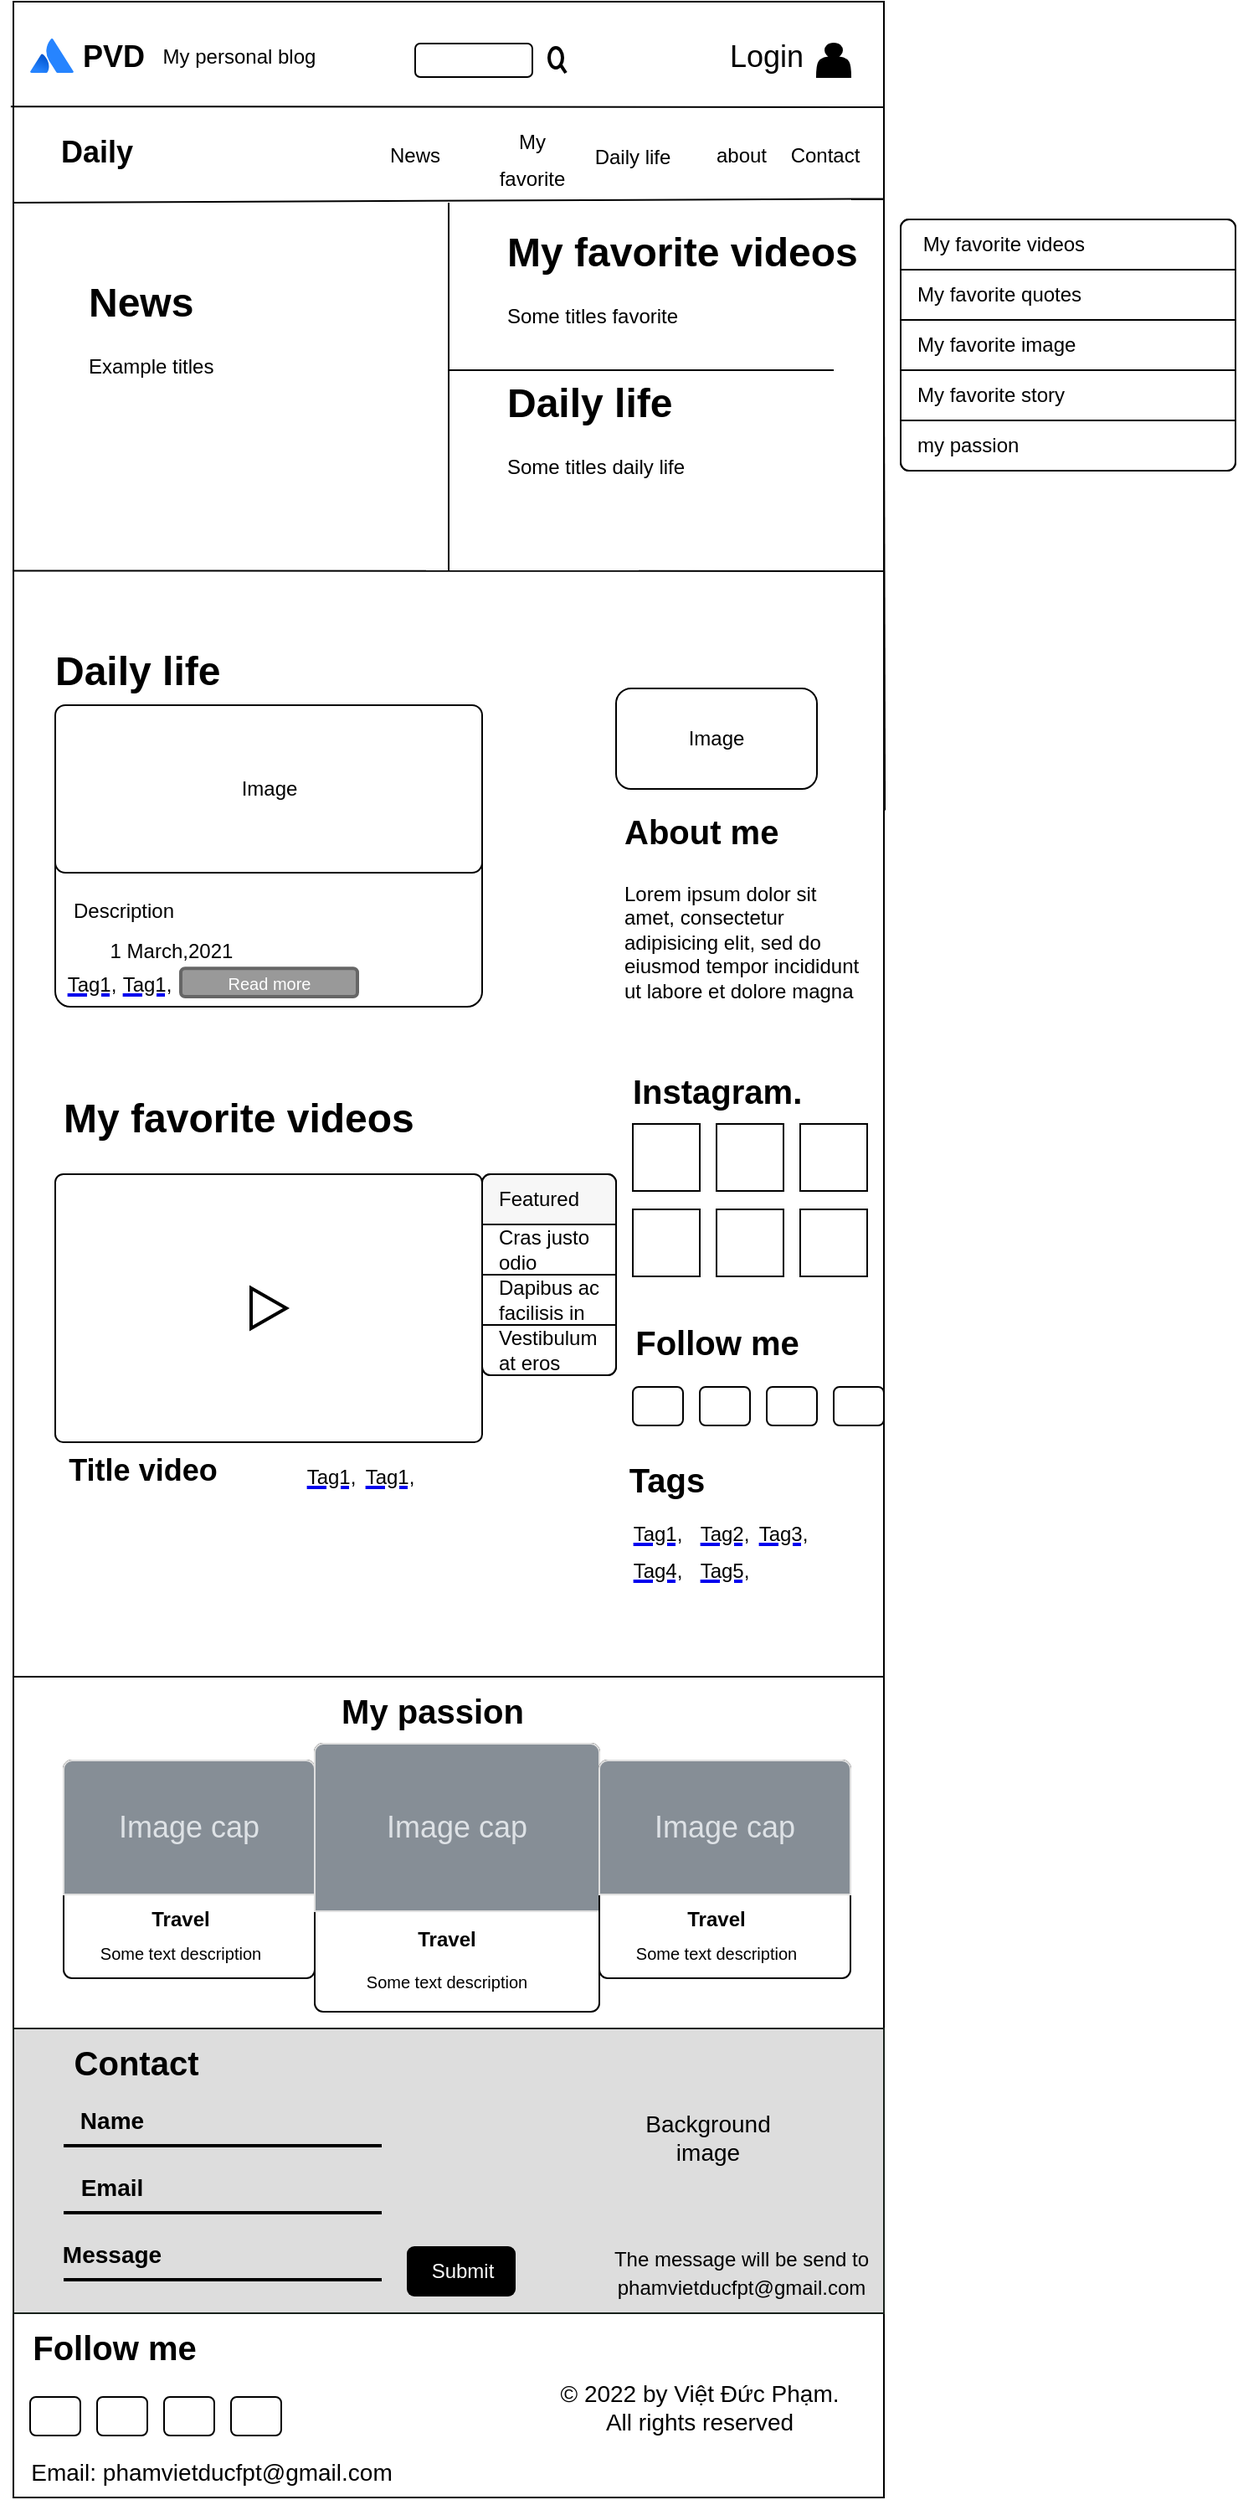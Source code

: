 <mxfile version="16.6.4" type="device"><diagram id="tmukFNTH2ZOsZ0gXVx4T" name="Page-1"><mxGraphModel dx="782" dy="475" grid="1" gridSize="10" guides="1" tooltips="1" connect="1" arrows="1" fold="1" page="1" pageScale="1" pageWidth="850" pageHeight="1100" math="0" shadow="0"><root><mxCell id="0"/><mxCell id="1" parent="0"/><mxCell id="vJmND9U7ZtKJGyPcU_Dl-1" value="" style="rounded=0;whiteSpace=wrap;html=1;" parent="1" vertex="1"><mxGeometry x="160" y="40" width="520" height="1490" as="geometry"/></mxCell><mxCell id="vJmND9U7ZtKJGyPcU_Dl-2" value="" style="endArrow=none;html=1;rounded=0;exitX=-0.003;exitY=0.042;exitDx=0;exitDy=0;exitPerimeter=0;" parent="1" source="vJmND9U7ZtKJGyPcU_Dl-1" edge="1"><mxGeometry width="50" height="50" relative="1" as="geometry"><mxPoint x="160" y="106" as="sourcePoint"/><mxPoint x="680" y="103" as="targetPoint"/></mxGeometry></mxCell><mxCell id="vJmND9U7ZtKJGyPcU_Dl-3" value="&lt;span style=&quot;font-size: 18px&quot;&gt;&lt;b&gt;PVD&lt;/b&gt;&lt;/span&gt;" style="text;html=1;strokeColor=none;fillColor=none;align=center;verticalAlign=middle;whiteSpace=wrap;rounded=0;" parent="1" vertex="1"><mxGeometry x="190" y="57.5" width="60" height="30" as="geometry"/></mxCell><mxCell id="vJmND9U7ZtKJGyPcU_Dl-4" value="My personal blog" style="text;html=1;strokeColor=none;fillColor=none;align=center;verticalAlign=middle;whiteSpace=wrap;rounded=0;" parent="1" vertex="1"><mxGeometry x="240" y="57.5" width="110" height="30" as="geometry"/></mxCell><mxCell id="vJmND9U7ZtKJGyPcU_Dl-5" value="" style="rounded=1;whiteSpace=wrap;html=1;fontSize=18;" parent="1" vertex="1"><mxGeometry x="400" y="65" width="70" height="20" as="geometry"/></mxCell><mxCell id="vJmND9U7ZtKJGyPcU_Dl-6" value="" style="html=1;verticalLabelPosition=bottom;align=center;labelBackgroundColor=#ffffff;verticalAlign=top;strokeWidth=2;strokeColor=#000000;shadow=0;dashed=0;shape=mxgraph.ios7.icons.looking_glass;fontSize=18;" parent="1" vertex="1"><mxGeometry x="480" y="67.5" width="10" height="15" as="geometry"/></mxCell><mxCell id="vJmND9U7ZtKJGyPcU_Dl-7" value="Login" style="text;html=1;strokeColor=none;fillColor=none;align=center;verticalAlign=middle;whiteSpace=wrap;rounded=0;fontSize=18;" parent="1" vertex="1"><mxGeometry x="590" y="62.5" width="40" height="20" as="geometry"/></mxCell><mxCell id="vJmND9U7ZtKJGyPcU_Dl-8" value="" style="shape=actor;whiteSpace=wrap;html=1;fontSize=18;strokeColor=#000000;fillColor=#000000;" parent="1" vertex="1"><mxGeometry x="640" y="65" width="20" height="20" as="geometry"/></mxCell><mxCell id="vJmND9U7ZtKJGyPcU_Dl-11" value="" style="image;image=img/lib/atlassian/Atlassian_Logo.svg;fontSize=18;strokeColor=#000000;fillColor=#FFFFFF;" parent="1" vertex="1"><mxGeometry x="170" y="62" width="26" height="20.5" as="geometry"/></mxCell><mxCell id="vJmND9U7ZtKJGyPcU_Dl-12" value="&lt;b&gt;Daily&lt;/b&gt;" style="text;html=1;strokeColor=none;fillColor=none;align=center;verticalAlign=middle;whiteSpace=wrap;rounded=0;fontSize=18;" parent="1" vertex="1"><mxGeometry x="170" y="115" width="80" height="30" as="geometry"/></mxCell><mxCell id="vJmND9U7ZtKJGyPcU_Dl-13" value="&lt;font style=&quot;font-size: 12px&quot;&gt;News&lt;/font&gt;" style="text;html=1;strokeColor=none;fillColor=none;align=center;verticalAlign=middle;whiteSpace=wrap;rounded=0;fontSize=18;" parent="1" vertex="1"><mxGeometry x="375" y="120" width="50" height="20" as="geometry"/></mxCell><mxCell id="vJmND9U7ZtKJGyPcU_Dl-14" value="&lt;font style=&quot;font-size: 12px&quot;&gt;My favorite&lt;/font&gt;" style="text;html=1;strokeColor=none;fillColor=none;align=center;verticalAlign=middle;whiteSpace=wrap;rounded=0;fontSize=18;" parent="1" vertex="1"><mxGeometry x="440" y="125" width="60" height="15" as="geometry"/></mxCell><mxCell id="vJmND9U7ZtKJGyPcU_Dl-15" value="&lt;font style=&quot;font-size: 12px&quot;&gt;Contact&lt;/font&gt;" style="text;html=1;strokeColor=none;fillColor=none;align=center;verticalAlign=middle;whiteSpace=wrap;rounded=0;fontSize=18;" parent="1" vertex="1"><mxGeometry x="620" y="120" width="50" height="20" as="geometry"/></mxCell><mxCell id="vJmND9U7ZtKJGyPcU_Dl-16" value="&lt;font style=&quot;font-size: 12px&quot;&gt;about&lt;/font&gt;" style="text;html=1;strokeColor=none;fillColor=none;align=center;verticalAlign=middle;whiteSpace=wrap;rounded=0;fontSize=18;" parent="1" vertex="1"><mxGeometry x="570" y="120" width="50" height="20" as="geometry"/></mxCell><mxCell id="vJmND9U7ZtKJGyPcU_Dl-24" value="" style="html=1;shadow=0;dashed=0;shape=mxgraph.bootstrap.rrect;rSize=5;strokeColor=#000000;html=1;whiteSpace=wrap;fillColor=#FFFFFF;fontColor=#000000;fontSize=12;" parent="1" vertex="1"><mxGeometry x="690" y="170" width="200" height="150" as="geometry"/></mxCell><mxCell id="vJmND9U7ZtKJGyPcU_Dl-25" value="&amp;nbsp;My favorite videos" style="strokeColor=inherit;fillColor=inherit;gradientColor=inherit;fontColor=inherit;html=1;shadow=0;dashed=0;shape=mxgraph.bootstrap.topButton;rSize=5;perimeter=none;whiteSpace=wrap;resizeWidth=1;align=left;spacing=10;fontSize=12;" parent="vJmND9U7ZtKJGyPcU_Dl-24" vertex="1"><mxGeometry width="200" height="30" relative="1" as="geometry"/></mxCell><mxCell id="vJmND9U7ZtKJGyPcU_Dl-26" value="&lt;span&gt;My favorite quotes&lt;/span&gt;" style="strokeColor=inherit;fillColor=inherit;gradientColor=inherit;fontColor=inherit;html=1;shadow=0;dashed=0;perimeter=none;whiteSpace=wrap;resizeWidth=1;align=left;spacing=10;fontSize=12;" parent="vJmND9U7ZtKJGyPcU_Dl-24" vertex="1"><mxGeometry width="200" height="30" relative="1" as="geometry"><mxPoint y="30" as="offset"/></mxGeometry></mxCell><mxCell id="vJmND9U7ZtKJGyPcU_Dl-27" value="&lt;span&gt;My favorite image&lt;/span&gt;" style="strokeColor=inherit;fillColor=inherit;gradientColor=inherit;fontColor=inherit;html=1;shadow=0;dashed=0;perimeter=none;whiteSpace=wrap;resizeWidth=1;align=left;spacing=10;fontSize=12;" parent="vJmND9U7ZtKJGyPcU_Dl-24" vertex="1"><mxGeometry width="200" height="30" relative="1" as="geometry"><mxPoint y="60" as="offset"/></mxGeometry></mxCell><mxCell id="vJmND9U7ZtKJGyPcU_Dl-28" value="My favorite story" style="strokeColor=inherit;fillColor=inherit;gradientColor=inherit;fontColor=inherit;html=1;shadow=0;dashed=0;perimeter=none;whiteSpace=wrap;resizeWidth=1;align=left;spacing=10;fontSize=12;" parent="vJmND9U7ZtKJGyPcU_Dl-24" vertex="1"><mxGeometry width="200" height="30" relative="1" as="geometry"><mxPoint y="90" as="offset"/></mxGeometry></mxCell><mxCell id="vJmND9U7ZtKJGyPcU_Dl-29" value="my passion" style="strokeColor=inherit;fillColor=inherit;gradientColor=inherit;fontColor=inherit;html=1;shadow=0;dashed=0;shape=mxgraph.bootstrap.bottomButton;rSize=5;perimeter=none;whiteSpace=wrap;resizeWidth=1;resizeHeight=0;align=left;spacing=10;fontSize=12;" parent="vJmND9U7ZtKJGyPcU_Dl-24" vertex="1"><mxGeometry y="1" width="200" height="30" relative="1" as="geometry"><mxPoint y="-30" as="offset"/></mxGeometry></mxCell><mxCell id="vJmND9U7ZtKJGyPcU_Dl-31" value="" style="endArrow=none;html=1;rounded=0;fontSize=12;" parent="1" edge="1"><mxGeometry width="50" height="50" relative="1" as="geometry"><mxPoint x="420" y="380" as="sourcePoint"/><mxPoint x="420" y="160" as="targetPoint"/></mxGeometry></mxCell><mxCell id="vJmND9U7ZtKJGyPcU_Dl-34" value="&lt;h1&gt;News&lt;/h1&gt;&lt;p&gt;Example titles&lt;/p&gt;" style="text;html=1;strokeColor=none;fillColor=none;spacing=5;spacingTop=-20;whiteSpace=wrap;overflow=hidden;rounded=0;fontSize=12;" parent="1" vertex="1"><mxGeometry x="200" y="200" width="190" height="120" as="geometry"/></mxCell><mxCell id="vJmND9U7ZtKJGyPcU_Dl-35" value="" style="endArrow=none;html=1;rounded=0;fontSize=12;startArrow=none;" parent="1" edge="1"><mxGeometry width="50" height="50" relative="1" as="geometry"><mxPoint x="680" y="260" as="sourcePoint"/><mxPoint x="680" y="260" as="targetPoint"/></mxGeometry></mxCell><mxCell id="vJmND9U7ZtKJGyPcU_Dl-36" value="&lt;h1&gt;My favorite videos&lt;/h1&gt;&lt;p&gt;Some titles favorite&lt;/p&gt;" style="text;html=1;strokeColor=none;fillColor=none;spacing=5;spacingTop=-20;whiteSpace=wrap;overflow=hidden;rounded=0;fontSize=12;" parent="1" vertex="1"><mxGeometry x="450" y="170" width="220" height="80" as="geometry"/></mxCell><mxCell id="vJmND9U7ZtKJGyPcU_Dl-37" value="&lt;h1&gt;Daily life&lt;/h1&gt;&lt;p&gt;Some titles daily life&lt;/p&gt;" style="text;html=1;strokeColor=none;fillColor=none;spacing=5;spacingTop=-20;whiteSpace=wrap;overflow=hidden;rounded=0;fontSize=12;" parent="1" vertex="1"><mxGeometry x="450" y="260" width="190" height="120" as="geometry"/></mxCell><mxCell id="vJmND9U7ZtKJGyPcU_Dl-40" value="Daily life" style="text;html=1;strokeColor=none;fillColor=none;align=center;verticalAlign=middle;whiteSpace=wrap;rounded=0;fontSize=12;" parent="1" vertex="1"><mxGeometry x="500" y="117.5" width="60" height="30" as="geometry"/></mxCell><mxCell id="vJmND9U7ZtKJGyPcU_Dl-42" value="" style="endArrow=none;html=1;rounded=0;fontSize=12;entryX=1.001;entryY=0.324;entryDx=0;entryDy=0;entryPerimeter=0;startArrow=none;" parent="1" target="vJmND9U7ZtKJGyPcU_Dl-1" edge="1"><mxGeometry width="50" height="50" relative="1" as="geometry"><mxPoint x="680" y="260.309" as="sourcePoint"/><mxPoint x="650" y="260" as="targetPoint"/></mxGeometry></mxCell><mxCell id="vJmND9U7ZtKJGyPcU_Dl-45" value="" style="endArrow=none;html=1;rounded=0;fontSize=12;" parent="1" edge="1"><mxGeometry width="50" height="50" relative="1" as="geometry"><mxPoint x="420" y="260" as="sourcePoint"/><mxPoint x="650" y="260" as="targetPoint"/></mxGeometry></mxCell><mxCell id="vJmND9U7ZtKJGyPcU_Dl-46" value="" style="shape=image;html=1;verticalAlign=top;verticalLabelPosition=bottom;labelBackgroundColor=#ffffff;imageAspect=0;aspect=fixed;image=https://cdn3.iconfinder.com/data/icons/arrow-outline-8/32/right-128.png;fontSize=12;strokeColor=#000000;fillColor=#FFFFFF;" parent="1" vertex="1"><mxGeometry x="652" y="246" width="28" height="28" as="geometry"/></mxCell><mxCell id="vJmND9U7ZtKJGyPcU_Dl-47" value="" style="shape=image;html=1;verticalAlign=top;verticalLabelPosition=bottom;labelBackgroundColor=#ffffff;imageAspect=0;aspect=fixed;image=https://cdn3.iconfinder.com/data/icons/arrow-outline-8/32/right-128.png;fontSize=12;strokeColor=#000000;fillColor=#FFFFFF;rotation=-179;" parent="1" vertex="1"><mxGeometry x="166" y="244" width="30" height="30" as="geometry"/></mxCell><mxCell id="vJmND9U7ZtKJGyPcU_Dl-48" value="&lt;h1&gt;Daily life&lt;/h1&gt;&lt;p&gt;&lt;br&gt;&lt;/p&gt;" style="text;html=1;strokeColor=none;fillColor=none;spacing=5;spacingTop=-20;whiteSpace=wrap;overflow=hidden;rounded=0;fontSize=12;" parent="1" vertex="1"><mxGeometry x="180" y="420" width="130" height="50" as="geometry"/></mxCell><mxCell id="vJmND9U7ZtKJGyPcU_Dl-49" value="" style="rounded=1;whiteSpace=wrap;html=1;fontSize=12;strokeColor=#000000;fillColor=#FFFFFF;arcSize=5;" parent="1" vertex="1"><mxGeometry x="185" y="460" width="255" height="180" as="geometry"/></mxCell><mxCell id="vJmND9U7ZtKJGyPcU_Dl-51" value="" style="rounded=1;whiteSpace=wrap;html=1;fontSize=12;strokeColor=#000000;fillColor=#FFFFFF;arcSize=6;" parent="1" vertex="1"><mxGeometry x="185" y="460" width="255" height="100" as="geometry"/></mxCell><mxCell id="vJmND9U7ZtKJGyPcU_Dl-52" value="Image" style="text;html=1;strokeColor=none;fillColor=none;align=center;verticalAlign=middle;whiteSpace=wrap;rounded=0;fontSize=12;" parent="1" vertex="1"><mxGeometry x="282.5" y="495" width="60" height="30" as="geometry"/></mxCell><mxCell id="vJmND9U7ZtKJGyPcU_Dl-53" value="Description" style="text;html=1;strokeColor=none;fillColor=none;align=center;verticalAlign=middle;whiteSpace=wrap;rounded=0;fontSize=12;" parent="1" vertex="1"><mxGeometry x="196" y="568" width="60" height="30" as="geometry"/></mxCell><mxCell id="vJmND9U7ZtKJGyPcU_Dl-54" value="1 March,2021" style="text;html=1;strokeColor=none;fillColor=none;align=center;verticalAlign=middle;whiteSpace=wrap;rounded=0;fontSize=12;" parent="1" vertex="1"><mxGeometry x="212" y="602" width="85" height="10" as="geometry"/></mxCell><mxCell id="vJmND9U7ZtKJGyPcU_Dl-58" value="" style="shape=image;html=1;verticalAlign=top;verticalLabelPosition=bottom;labelBackgroundColor=#ffffff;imageAspect=0;aspect=fixed;image=https://cdn1.iconfinder.com/data/icons/material-core/20/today-128.png;fontSize=12;strokeColor=#000000;fillColor=#000000;" parent="1" vertex="1"><mxGeometry x="192" y="598" width="18" height="18" as="geometry"/></mxCell><mxCell id="vJmND9U7ZtKJGyPcU_Dl-59" value="Image" style="rounded=1;whiteSpace=wrap;html=1;fontSize=12;strokeColor=#000000;fillColor=#FFFFFF;" parent="1" vertex="1"><mxGeometry x="520" y="450" width="120" height="60" as="geometry"/></mxCell><mxCell id="vJmND9U7ZtKJGyPcU_Dl-60" value="&lt;h1&gt;&lt;font style=&quot;font-size: 20px&quot;&gt;About me&lt;/font&gt;&lt;/h1&gt;&lt;p&gt;Lorem ipsum dolor sit amet, consectetur adipisicing elit, sed do eiusmod tempor incididunt ut labore et dolore magna aliqua.&lt;/p&gt;" style="text;html=1;strokeColor=none;fillColor=none;spacing=5;spacingTop=-20;whiteSpace=wrap;overflow=hidden;rounded=0;fontSize=12;" parent="1" vertex="1"><mxGeometry x="520" y="515" width="150" height="125" as="geometry"/></mxCell><mxCell id="vJmND9U7ZtKJGyPcU_Dl-62" value="" style="shape=image;html=1;verticalAlign=top;verticalLabelPosition=bottom;labelBackgroundColor=#ffffff;imageAspect=0;aspect=fixed;image=https://cdn3.iconfinder.com/data/icons/arrows-set-12/512/sendarrow-128.png;fontSize=14;strokeColor=#000000;fillColor=#FFFFFF;" parent="1" vertex="1"><mxGeometry x="460" y="550" width="28" height="28" as="geometry"/></mxCell><mxCell id="vJmND9U7ZtKJGyPcU_Dl-63" value="&lt;h1&gt;&lt;font style=&quot;font-size: 24px&quot;&gt;My favorite videos&lt;/font&gt;&lt;/h1&gt;" style="text;html=1;strokeColor=none;fillColor=none;spacing=5;spacingTop=-20;whiteSpace=wrap;overflow=hidden;rounded=0;fontSize=14;" parent="1" vertex="1"><mxGeometry x="185" y="680" width="255" height="120" as="geometry"/></mxCell><mxCell id="vJmND9U7ZtKJGyPcU_Dl-68" value="" style="rounded=1;whiteSpace=wrap;html=1;fontSize=24;strokeColor=#000000;fillColor=#FFFFFF;arcSize=3;" parent="1" vertex="1"><mxGeometry x="185" y="740" width="255" height="160" as="geometry"/></mxCell><mxCell id="vJmND9U7ZtKJGyPcU_Dl-70" value="" style="html=1;verticalLabelPosition=bottom;align=center;labelBackgroundColor=#ffffff;verticalAlign=top;strokeWidth=2;strokeColor=#000000;shadow=0;dashed=0;shape=mxgraph.ios7.icons.play;fontSize=24;fillColor=#FFFFFF;" parent="1" vertex="1"><mxGeometry x="302" y="808" width="21" height="24" as="geometry"/></mxCell><mxCell id="vJmND9U7ZtKJGyPcU_Dl-75" value="&lt;h1&gt;&lt;font style=&quot;font-size: 20px&quot;&gt;Instagram.&lt;/font&gt;&lt;/h1&gt;&lt;p&gt;&lt;br&gt;&lt;/p&gt;" style="text;html=1;strokeColor=none;fillColor=none;spacing=5;spacingTop=-20;whiteSpace=wrap;overflow=hidden;rounded=0;fontSize=12;fontColor=#000000;" parent="1" vertex="1"><mxGeometry x="525" y="670" width="155" height="40" as="geometry"/></mxCell><mxCell id="vJmND9U7ZtKJGyPcU_Dl-77" value="" style="rounded=0;whiteSpace=wrap;html=1;fontSize=20;fontColor=#000000;strokeColor=#000000;fillColor=#FFFFFF;" parent="1" vertex="1"><mxGeometry x="530" y="710" width="40" height="40" as="geometry"/></mxCell><mxCell id="vJmND9U7ZtKJGyPcU_Dl-78" value="" style="rounded=0;whiteSpace=wrap;html=1;fontSize=20;fontColor=#000000;strokeColor=#000000;fillColor=#FFFFFF;" parent="1" vertex="1"><mxGeometry x="630" y="710" width="40" height="40" as="geometry"/></mxCell><mxCell id="vJmND9U7ZtKJGyPcU_Dl-79" value="" style="rounded=0;whiteSpace=wrap;html=1;fontSize=20;fontColor=#000000;strokeColor=#000000;fillColor=#FFFFFF;" parent="1" vertex="1"><mxGeometry x="580" y="710" width="40" height="40" as="geometry"/></mxCell><mxCell id="vJmND9U7ZtKJGyPcU_Dl-80" value="" style="rounded=0;whiteSpace=wrap;html=1;fontSize=20;fontColor=#000000;strokeColor=#000000;fillColor=#FFFFFF;" parent="1" vertex="1"><mxGeometry x="580" y="761" width="40" height="40" as="geometry"/></mxCell><mxCell id="vJmND9U7ZtKJGyPcU_Dl-81" value="" style="rounded=0;whiteSpace=wrap;html=1;fontSize=20;fontColor=#000000;strokeColor=#000000;fillColor=#FFFFFF;" parent="1" vertex="1"><mxGeometry x="530" y="761" width="40" height="40" as="geometry"/></mxCell><mxCell id="vJmND9U7ZtKJGyPcU_Dl-82" value="" style="rounded=0;whiteSpace=wrap;html=1;fontSize=20;fontColor=#000000;strokeColor=#000000;fillColor=#FFFFFF;" parent="1" vertex="1"><mxGeometry x="630" y="761" width="40" height="40" as="geometry"/></mxCell><mxCell id="vJmND9U7ZtKJGyPcU_Dl-83" value="&lt;font style=&quot;font-size: 20px&quot;&gt;Follow me&lt;/font&gt;" style="text;strokeColor=none;fillColor=none;html=1;fontSize=24;fontStyle=1;verticalAlign=middle;align=center;fontColor=#000000;" parent="1" vertex="1"><mxGeometry x="530" y="820" width="100" height="40" as="geometry"/></mxCell><mxCell id="vJmND9U7ZtKJGyPcU_Dl-84" value="" style="rounded=1;whiteSpace=wrap;html=1;fontSize=20;fontColor=#000000;strokeColor=#000000;fillColor=#FFFFFF;" parent="1" vertex="1"><mxGeometry x="530" y="867" width="30" height="23" as="geometry"/></mxCell><mxCell id="vJmND9U7ZtKJGyPcU_Dl-87" value="" style="rounded=1;whiteSpace=wrap;html=1;fontSize=20;fontColor=#000000;strokeColor=#000000;fillColor=#FFFFFF;" parent="1" vertex="1"><mxGeometry x="570" y="867" width="30" height="23" as="geometry"/></mxCell><mxCell id="vJmND9U7ZtKJGyPcU_Dl-88" value="" style="rounded=1;whiteSpace=wrap;html=1;fontSize=20;fontColor=#000000;strokeColor=#000000;fillColor=#FFFFFF;" parent="1" vertex="1"><mxGeometry x="610" y="867" width="30" height="23" as="geometry"/></mxCell><mxCell id="vJmND9U7ZtKJGyPcU_Dl-89" value="" style="rounded=1;whiteSpace=wrap;html=1;fontSize=20;fontColor=#000000;strokeColor=#000000;fillColor=#FFFFFF;" parent="1" vertex="1"><mxGeometry x="650" y="867" width="30" height="23" as="geometry"/></mxCell><mxCell id="vJmND9U7ZtKJGyPcU_Dl-90" value="" style="shape=image;html=1;verticalAlign=top;verticalLabelPosition=bottom;labelBackgroundColor=#ffffff;imageAspect=0;aspect=fixed;image=https://cdn3.iconfinder.com/data/icons/picons-social/57/06-facebook-128.png;fontSize=20;fontColor=#000000;strokeColor=#000000;fillColor=#FFFFFF;" parent="1" vertex="1"><mxGeometry x="536" y="869.5" width="18" height="18" as="geometry"/></mxCell><mxCell id="vJmND9U7ZtKJGyPcU_Dl-91" value="" style="shape=image;html=1;verticalAlign=top;verticalLabelPosition=bottom;labelBackgroundColor=#ffffff;imageAspect=0;aspect=fixed;image=https://cdn4.iconfinder.com/data/icons/picons-social/57/38-instagram-2-128.png;fontSize=20;fontColor=#000000;strokeColor=#000000;fillColor=#FFFFFF;" parent="1" vertex="1"><mxGeometry x="576" y="869.5" width="18" height="18" as="geometry"/></mxCell><mxCell id="vJmND9U7ZtKJGyPcU_Dl-92" value="" style="shape=image;html=1;verticalAlign=top;verticalLabelPosition=bottom;labelBackgroundColor=#ffffff;imageAspect=0;aspect=fixed;image=https://cdn1.iconfinder.com/data/icons/ionicons-fill-vol-2/512/logo-tiktok-128.png;fontSize=20;fontColor=#000000;strokeColor=#000000;fillColor=#FFFFFF;" parent="1" vertex="1"><mxGeometry x="616" y="869.5" width="18" height="18" as="geometry"/></mxCell><mxCell id="vJmND9U7ZtKJGyPcU_Dl-93" value="" style="shape=image;html=1;verticalAlign=top;verticalLabelPosition=bottom;labelBackgroundColor=#ffffff;imageAspect=0;aspect=fixed;image=https://cdn3.iconfinder.com/data/icons/social-media-black-white-2/512/BW_Youtube_glyph_svg-128.png;fontSize=20;fontColor=#000000;strokeColor=#000000;fillColor=#FFFFFF;" parent="1" vertex="1"><mxGeometry x="657" y="869.5" width="18" height="18" as="geometry"/></mxCell><mxCell id="vJmND9U7ZtKJGyPcU_Dl-94" value="&lt;span style=&quot;font-size: 20px&quot;&gt;Tags&lt;/span&gt;" style="text;strokeColor=none;fillColor=none;html=1;fontSize=24;fontStyle=1;verticalAlign=middle;align=center;fontColor=#000000;" parent="1" vertex="1"><mxGeometry x="500" y="902" width="100" height="40" as="geometry"/></mxCell><UserObject label="&lt;font color=&quot;#000000&quot; style=&quot;font-size: 12px&quot;&gt;Tag1,&lt;/font&gt;" link="https://www.draw.io" id="vJmND9U7ZtKJGyPcU_Dl-96"><mxCell style="text;html=1;strokeColor=none;fillColor=none;whiteSpace=wrap;align=center;verticalAlign=middle;fontColor=#0000EE;fontStyle=4;fontSize=20;" parent="1" vertex="1"><mxGeometry x="525" y="940" width="40" height="22" as="geometry"/></mxCell></UserObject><UserObject label="&lt;font color=&quot;#000000&quot; style=&quot;font-size: 12px&quot;&gt;Tag2,&lt;/font&gt;" link="https://www.draw.io" id="vJmND9U7ZtKJGyPcU_Dl-98"><mxCell style="text;html=1;strokeColor=none;fillColor=none;whiteSpace=wrap;align=center;verticalAlign=middle;fontColor=#0000EE;fontStyle=4;fontSize=20;" parent="1" vertex="1"><mxGeometry x="565" y="940" width="40" height="22" as="geometry"/></mxCell></UserObject><UserObject label="&lt;font color=&quot;#000000&quot; style=&quot;font-size: 12px&quot;&gt;Tag3,&lt;/font&gt;" link="https://www.draw.io" id="vJmND9U7ZtKJGyPcU_Dl-99"><mxCell style="text;html=1;strokeColor=none;fillColor=none;whiteSpace=wrap;align=center;verticalAlign=middle;fontColor=#0000EE;fontStyle=4;fontSize=20;" parent="1" vertex="1"><mxGeometry x="600" y="940" width="40" height="22" as="geometry"/></mxCell></UserObject><UserObject label="&lt;font color=&quot;#000000&quot; style=&quot;font-size: 12px&quot;&gt;Tag4,&lt;/font&gt;" link="https://www.draw.io" id="vJmND9U7ZtKJGyPcU_Dl-101"><mxCell style="text;html=1;strokeColor=none;fillColor=none;whiteSpace=wrap;align=center;verticalAlign=middle;fontColor=#0000EE;fontStyle=4;fontSize=20;" parent="1" vertex="1"><mxGeometry x="525" y="962" width="40" height="22" as="geometry"/></mxCell></UserObject><UserObject label="&lt;font color=&quot;#000000&quot; style=&quot;font-size: 12px&quot;&gt;Tag5,&lt;/font&gt;" link="https://www.draw.io" id="vJmND9U7ZtKJGyPcU_Dl-102"><mxCell style="text;html=1;strokeColor=none;fillColor=none;whiteSpace=wrap;align=center;verticalAlign=middle;fontColor=#0000EE;fontStyle=4;fontSize=20;" parent="1" vertex="1"><mxGeometry x="565" y="962" width="40" height="22" as="geometry"/></mxCell></UserObject><mxCell id="vJmND9U7ZtKJGyPcU_Dl-104" value="" style="rounded=0;whiteSpace=wrap;html=1;fontSize=12;fontColor=#000000;strokeColor=#000000;fillColor=#FFFFFF;" parent="1" vertex="1"><mxGeometry x="160" y="1040" width="520" height="210" as="geometry"/></mxCell><mxCell id="vJmND9U7ZtKJGyPcU_Dl-105" value="&lt;span style=&quot;font-size: 20px&quot;&gt;My passion&lt;/span&gt;" style="text;strokeColor=none;fillColor=none;html=1;fontSize=24;fontStyle=1;verticalAlign=middle;align=center;fontColor=#000000;" parent="1" vertex="1"><mxGeometry x="360" y="1040" width="100" height="40" as="geometry"/></mxCell><mxCell id="vJmND9U7ZtKJGyPcU_Dl-109" value="" style="html=1;shadow=0;dashed=0;shape=mxgraph.bootstrap.rrect;rSize=5;strokeColor=#000000;html=1;whiteSpace=wrap;fillColor=#ffffff;fontColor=#000000;verticalAlign=bottom;align=left;spacing=20;fontSize=14;" parent="1" vertex="1"><mxGeometry x="190" y="1090" width="150" height="130" as="geometry"/></mxCell><mxCell id="vJmND9U7ZtKJGyPcU_Dl-110" value="Image cap" style="html=1;shadow=0;dashed=0;shape=mxgraph.bootstrap.topButton;rSize=5;perimeter=none;whiteSpace=wrap;fillColor=#868E96;strokeColor=#DFDFDF;fontColor=#DEE2E6;resizeWidth=1;fontSize=18;" parent="vJmND9U7ZtKJGyPcU_Dl-109" vertex="1"><mxGeometry width="150" height="80" relative="1" as="geometry"/></mxCell><mxCell id="vJmND9U7ZtKJGyPcU_Dl-121" value="&lt;font style=&quot;font-size: 12px&quot;&gt;&lt;b&gt;Travel&lt;/b&gt;&lt;/font&gt;" style="text;html=1;strokeColor=none;fillColor=none;align=center;verticalAlign=middle;whiteSpace=wrap;rounded=0;fontSize=10;fontColor=#000000;" parent="vJmND9U7ZtKJGyPcU_Dl-109" vertex="1"><mxGeometry x="40" y="80" width="60" height="30" as="geometry"/></mxCell><mxCell id="vJmND9U7ZtKJGyPcU_Dl-122" value="Some text description" style="text;html=1;strokeColor=none;fillColor=none;align=center;verticalAlign=middle;whiteSpace=wrap;rounded=0;fontSize=10;fontColor=#000000;" parent="vJmND9U7ZtKJGyPcU_Dl-109" vertex="1"><mxGeometry x="10" y="100" width="120" height="30" as="geometry"/></mxCell><mxCell id="vJmND9U7ZtKJGyPcU_Dl-123" value="" style="html=1;shadow=0;dashed=0;shape=mxgraph.bootstrap.rrect;rSize=5;strokeColor=#000000;html=1;whiteSpace=wrap;fillColor=#ffffff;fontColor=#000000;verticalAlign=bottom;align=left;spacing=20;fontSize=14;" parent="1" vertex="1"><mxGeometry x="340" y="1080" width="170" height="160" as="geometry"/></mxCell><mxCell id="vJmND9U7ZtKJGyPcU_Dl-124" value="Image cap" style="html=1;shadow=0;dashed=0;shape=mxgraph.bootstrap.topButton;rSize=5;perimeter=none;whiteSpace=wrap;fillColor=#868E96;strokeColor=#DFDFDF;fontColor=#DEE2E6;resizeWidth=1;fontSize=18;" parent="vJmND9U7ZtKJGyPcU_Dl-123" vertex="1"><mxGeometry width="170" height="100" relative="1" as="geometry"/></mxCell><mxCell id="vJmND9U7ZtKJGyPcU_Dl-125" value="&lt;font style=&quot;font-size: 12px&quot;&gt;&lt;b&gt;Travel&lt;/b&gt;&lt;/font&gt;" style="text;html=1;strokeColor=none;fillColor=none;align=center;verticalAlign=middle;whiteSpace=wrap;rounded=0;fontSize=10;fontColor=#000000;" parent="vJmND9U7ZtKJGyPcU_Dl-123" vertex="1"><mxGeometry x="45.333" y="98.462" width="68" height="36.923" as="geometry"/></mxCell><mxCell id="vJmND9U7ZtKJGyPcU_Dl-126" value="Some text description" style="text;html=1;strokeColor=none;fillColor=none;align=center;verticalAlign=middle;whiteSpace=wrap;rounded=0;fontSize=10;fontColor=#000000;" parent="vJmND9U7ZtKJGyPcU_Dl-123" vertex="1"><mxGeometry x="11.333" y="123.077" width="136" height="36.923" as="geometry"/></mxCell><mxCell id="vJmND9U7ZtKJGyPcU_Dl-127" value="" style="html=1;shadow=0;dashed=0;shape=mxgraph.bootstrap.rrect;rSize=5;strokeColor=#000000;html=1;whiteSpace=wrap;fillColor=#ffffff;fontColor=#000000;verticalAlign=bottom;align=left;spacing=20;fontSize=14;" parent="1" vertex="1"><mxGeometry x="510" y="1090" width="150" height="130" as="geometry"/></mxCell><mxCell id="vJmND9U7ZtKJGyPcU_Dl-128" value="Image cap" style="html=1;shadow=0;dashed=0;shape=mxgraph.bootstrap.topButton;rSize=5;perimeter=none;whiteSpace=wrap;fillColor=#868E96;strokeColor=#DFDFDF;fontColor=#DEE2E6;resizeWidth=1;fontSize=18;" parent="vJmND9U7ZtKJGyPcU_Dl-127" vertex="1"><mxGeometry width="150" height="80" relative="1" as="geometry"/></mxCell><mxCell id="vJmND9U7ZtKJGyPcU_Dl-129" value="&lt;font style=&quot;font-size: 12px&quot;&gt;&lt;b&gt;Travel&lt;/b&gt;&lt;/font&gt;" style="text;html=1;strokeColor=none;fillColor=none;align=center;verticalAlign=middle;whiteSpace=wrap;rounded=0;fontSize=10;fontColor=#000000;" parent="vJmND9U7ZtKJGyPcU_Dl-127" vertex="1"><mxGeometry x="40" y="80" width="60" height="30" as="geometry"/></mxCell><mxCell id="vJmND9U7ZtKJGyPcU_Dl-130" value="Some text description" style="text;html=1;strokeColor=none;fillColor=none;align=center;verticalAlign=middle;whiteSpace=wrap;rounded=0;fontSize=10;fontColor=#000000;" parent="vJmND9U7ZtKJGyPcU_Dl-127" vertex="1"><mxGeometry x="10" y="100" width="120" height="30" as="geometry"/></mxCell><mxCell id="vJmND9U7ZtKJGyPcU_Dl-133" value="" style="verticalLabelPosition=bottom;verticalAlign=top;html=1;shadow=0;dashed=0;strokeWidth=1;shape=mxgraph.ios.iBgFlat;strokeColor=#18211b;fillColor=#dddddd;fontSize=12;fontColor=#000000;" parent="1" vertex="1"><mxGeometry x="160" y="1250" width="520" height="170" as="geometry"/></mxCell><mxCell id="vJmND9U7ZtKJGyPcU_Dl-134" value="&lt;span style=&quot;font-size: 20px&quot;&gt;Contact&lt;/span&gt;" style="text;strokeColor=none;fillColor=none;html=1;fontSize=24;fontStyle=1;verticalAlign=middle;align=center;fontColor=#000000;" parent="1" vertex="1"><mxGeometry x="182.5" y="1250" width="100" height="40" as="geometry"/></mxCell><mxCell id="vJmND9U7ZtKJGyPcU_Dl-135" value="&lt;h1&gt;&lt;br&gt;&lt;/h1&gt;" style="text;html=1;strokeColor=none;fillColor=none;spacing=5;spacingTop=-20;whiteSpace=wrap;overflow=hidden;rounded=0;fontSize=12;fontColor=#000000;" parent="1" vertex="1"><mxGeometry x="190" y="1290" width="190" height="120" as="geometry"/></mxCell><mxCell id="vJmND9U7ZtKJGyPcU_Dl-136" value="&lt;font style=&quot;font-size: 14px&quot;&gt;&lt;b&gt;Name&lt;/b&gt;&lt;/font&gt;" style="text;html=1;strokeColor=none;fillColor=none;align=center;verticalAlign=middle;whiteSpace=wrap;rounded=0;fontSize=12;fontColor=#000000;" parent="1" vertex="1"><mxGeometry x="190" y="1290" width="57.5" height="30" as="geometry"/></mxCell><mxCell id="vJmND9U7ZtKJGyPcU_Dl-142" value="" style="endArrow=none;html=1;rounded=0;fontSize=14;fontColor=#000000;strokeWidth=2;entryX=0;entryY=0.25;entryDx=0;entryDy=0;exitX=1;exitY=0.25;exitDx=0;exitDy=0;" parent="1" source="vJmND9U7ZtKJGyPcU_Dl-135" target="vJmND9U7ZtKJGyPcU_Dl-135" edge="1"><mxGeometry width="50" height="50" relative="1" as="geometry"><mxPoint x="510" y="1350" as="sourcePoint"/><mxPoint x="560" y="1300" as="targetPoint"/></mxGeometry></mxCell><mxCell id="vJmND9U7ZtKJGyPcU_Dl-147" value="&lt;span style=&quot;font-size: 14px&quot;&gt;&lt;b&gt;Email&lt;/b&gt;&lt;/span&gt;" style="text;html=1;strokeColor=none;fillColor=none;align=center;verticalAlign=middle;whiteSpace=wrap;rounded=0;fontSize=12;fontColor=#000000;" parent="1" vertex="1"><mxGeometry x="190" y="1330" width="57.5" height="30" as="geometry"/></mxCell><mxCell id="vJmND9U7ZtKJGyPcU_Dl-148" value="" style="endArrow=none;html=1;rounded=0;fontSize=14;fontColor=#000000;strokeWidth=2;entryX=0;entryY=0.25;entryDx=0;entryDy=0;exitX=1;exitY=0.25;exitDx=0;exitDy=0;" parent="1" edge="1"><mxGeometry width="50" height="50" relative="1" as="geometry"><mxPoint x="380" y="1360" as="sourcePoint"/><mxPoint x="190" y="1360" as="targetPoint"/></mxGeometry></mxCell><mxCell id="vJmND9U7ZtKJGyPcU_Dl-149" value="&lt;span style=&quot;font-size: 14px&quot;&gt;&lt;b&gt;Message&lt;/b&gt;&lt;/span&gt;" style="text;html=1;strokeColor=none;fillColor=none;align=center;verticalAlign=middle;whiteSpace=wrap;rounded=0;fontSize=12;fontColor=#000000;" parent="1" vertex="1"><mxGeometry x="190" y="1370" width="57.5" height="30" as="geometry"/></mxCell><mxCell id="vJmND9U7ZtKJGyPcU_Dl-150" value="" style="endArrow=none;html=1;rounded=0;fontSize=14;fontColor=#000000;strokeWidth=2;entryX=0;entryY=0.25;entryDx=0;entryDy=0;exitX=1;exitY=0.25;exitDx=0;exitDy=0;" parent="1" edge="1"><mxGeometry width="50" height="50" relative="1" as="geometry"><mxPoint x="380" y="1400" as="sourcePoint"/><mxPoint x="190" y="1400" as="targetPoint"/></mxGeometry></mxCell><mxCell id="vJmND9U7ZtKJGyPcU_Dl-151" value="Background image" style="text;html=1;strokeColor=none;fillColor=none;align=center;verticalAlign=middle;whiteSpace=wrap;rounded=0;fontSize=14;fontColor=#000000;" parent="1" vertex="1"><mxGeometry x="545" y="1300" width="60" height="30" as="geometry"/></mxCell><mxCell id="vJmND9U7ZtKJGyPcU_Dl-152" value="Submit" style="rounded=1;fillColor=#000000;align=center;strokeColor=none;html=1;fontColor=#ffffff;fontSize=12;sketch=0;" parent="1" vertex="1"><mxGeometry x="395" y="1380" width="65" height="30" as="geometry"/></mxCell><mxCell id="vJmND9U7ZtKJGyPcU_Dl-154" value="&lt;font style=&quot;font-size: 20px&quot;&gt;Follow me&lt;/font&gt;" style="text;strokeColor=none;fillColor=none;html=1;fontSize=24;fontStyle=1;verticalAlign=middle;align=center;fontColor=#000000;" parent="1" vertex="1"><mxGeometry x="170" y="1420" width="100" height="40" as="geometry"/></mxCell><mxCell id="vJmND9U7ZtKJGyPcU_Dl-155" value="" style="rounded=1;whiteSpace=wrap;html=1;fontSize=20;fontColor=#000000;strokeColor=#000000;fillColor=#FFFFFF;" parent="1" vertex="1"><mxGeometry x="170" y="1470" width="30" height="23" as="geometry"/></mxCell><mxCell id="vJmND9U7ZtKJGyPcU_Dl-156" value="" style="rounded=1;whiteSpace=wrap;html=1;fontSize=20;fontColor=#000000;strokeColor=#000000;fillColor=#FFFFFF;" parent="1" vertex="1"><mxGeometry x="210" y="1470" width="30" height="23" as="geometry"/></mxCell><mxCell id="vJmND9U7ZtKJGyPcU_Dl-157" value="" style="rounded=1;whiteSpace=wrap;html=1;fontSize=20;fontColor=#000000;strokeColor=#000000;fillColor=#FFFFFF;" parent="1" vertex="1"><mxGeometry x="250" y="1470" width="30" height="23" as="geometry"/></mxCell><mxCell id="vJmND9U7ZtKJGyPcU_Dl-158" value="" style="rounded=1;whiteSpace=wrap;html=1;fontSize=20;fontColor=#000000;strokeColor=#000000;fillColor=#FFFFFF;" parent="1" vertex="1"><mxGeometry x="290" y="1470" width="30" height="23" as="geometry"/></mxCell><mxCell id="vJmND9U7ZtKJGyPcU_Dl-159" value="" style="shape=image;html=1;verticalAlign=top;verticalLabelPosition=bottom;labelBackgroundColor=#ffffff;imageAspect=0;aspect=fixed;image=https://cdn3.iconfinder.com/data/icons/picons-social/57/06-facebook-128.png;fontSize=20;fontColor=#000000;strokeColor=#000000;fillColor=#FFFFFF;" parent="1" vertex="1"><mxGeometry x="176" y="1472.5" width="18" height="18" as="geometry"/></mxCell><mxCell id="vJmND9U7ZtKJGyPcU_Dl-160" value="" style="shape=image;html=1;verticalAlign=top;verticalLabelPosition=bottom;labelBackgroundColor=#ffffff;imageAspect=0;aspect=fixed;image=https://cdn4.iconfinder.com/data/icons/picons-social/57/38-instagram-2-128.png;fontSize=20;fontColor=#000000;strokeColor=#000000;fillColor=#FFFFFF;" parent="1" vertex="1"><mxGeometry x="216" y="1472.5" width="18" height="18" as="geometry"/></mxCell><mxCell id="vJmND9U7ZtKJGyPcU_Dl-161" value="" style="shape=image;html=1;verticalAlign=top;verticalLabelPosition=bottom;labelBackgroundColor=#ffffff;imageAspect=0;aspect=fixed;image=https://cdn1.iconfinder.com/data/icons/ionicons-fill-vol-2/512/logo-tiktok-128.png;fontSize=20;fontColor=#000000;strokeColor=#000000;fillColor=#FFFFFF;" parent="1" vertex="1"><mxGeometry x="256" y="1472.5" width="18" height="18" as="geometry"/></mxCell><mxCell id="vJmND9U7ZtKJGyPcU_Dl-162" value="" style="shape=image;html=1;verticalAlign=top;verticalLabelPosition=bottom;labelBackgroundColor=#ffffff;imageAspect=0;aspect=fixed;image=https://cdn3.iconfinder.com/data/icons/social-media-black-white-2/512/BW_Youtube_glyph_svg-128.png;fontSize=20;fontColor=#000000;strokeColor=#000000;fillColor=#FFFFFF;" parent="1" vertex="1"><mxGeometry x="297" y="1472.5" width="18" height="18" as="geometry"/></mxCell><mxCell id="vJmND9U7ZtKJGyPcU_Dl-163" value="© 2022 by Việt Đức Phạm. All rights reserved" style="text;html=1;strokeColor=none;fillColor=none;align=center;verticalAlign=middle;whiteSpace=wrap;rounded=0;fontSize=14;fontColor=#000000;" parent="1" vertex="1"><mxGeometry x="480" y="1460.5" width="180" height="30" as="geometry"/></mxCell><mxCell id="vJmND9U7ZtKJGyPcU_Dl-164" value="&lt;font style=&quot;font-size: 12px&quot;&gt;The message will be send to phamvietducfpt@gmail.com&lt;/font&gt;" style="text;html=1;strokeColor=none;fillColor=none;align=center;verticalAlign=middle;whiteSpace=wrap;rounded=0;fontSize=14;fontColor=#000000;" parent="1" vertex="1"><mxGeometry x="490" y="1380" width="210" height="30" as="geometry"/></mxCell><mxCell id="vJmND9U7ZtKJGyPcU_Dl-165" value="Email: phamvietducfpt@gmail.com" style="text;html=1;strokeColor=none;fillColor=none;align=center;verticalAlign=middle;whiteSpace=wrap;rounded=0;fontSize=14;fontColor=#000000;" parent="1" vertex="1"><mxGeometry x="152" y="1500" width="253" height="30" as="geometry"/></mxCell><mxCell id="vJmND9U7ZtKJGyPcU_Dl-167" value="" style="endArrow=none;html=1;rounded=0;fontSize=14;fontColor=#000000;strokeWidth=1;entryX=1.001;entryY=0.079;entryDx=0;entryDy=0;entryPerimeter=0;" parent="1" target="vJmND9U7ZtKJGyPcU_Dl-1" edge="1"><mxGeometry width="50" height="50" relative="1" as="geometry"><mxPoint x="160" y="160" as="sourcePoint"/><mxPoint x="560" y="180" as="targetPoint"/></mxGeometry></mxCell><mxCell id="vJmND9U7ZtKJGyPcU_Dl-168" value="" style="endArrow=none;html=1;rounded=0;fontSize=14;fontColor=#000000;strokeWidth=1;exitX=-0.001;exitY=0.228;exitDx=0;exitDy=0;exitPerimeter=0;" parent="1" source="vJmND9U7ZtKJGyPcU_Dl-1" edge="1"><mxGeometry width="50" height="50" relative="1" as="geometry"><mxPoint x="170" y="390" as="sourcePoint"/><mxPoint x="680" y="380" as="targetPoint"/></mxGeometry></mxCell><UserObject label="&lt;font color=&quot;#000000&quot; style=&quot;font-size: 12px&quot;&gt;Tag1,&lt;/font&gt;" link="https://www.draw.io" id="vJmND9U7ZtKJGyPcU_Dl-172"><mxCell style="text;html=1;strokeColor=none;fillColor=none;whiteSpace=wrap;align=center;verticalAlign=middle;fontColor=#0000EE;fontStyle=4;fontSize=20;" parent="1" vertex="1"><mxGeometry x="187" y="612" width="40" height="22" as="geometry"/></mxCell></UserObject><UserObject label="&lt;font color=&quot;#000000&quot; style=&quot;font-size: 12px&quot;&gt;Tag1,&lt;/font&gt;" link="https://www.draw.io" id="vJmND9U7ZtKJGyPcU_Dl-173"><mxCell style="text;html=1;strokeColor=none;fillColor=none;whiteSpace=wrap;align=center;verticalAlign=middle;fontColor=#0000EE;fontStyle=4;fontSize=20;" parent="1" vertex="1"><mxGeometry x="220" y="612" width="40" height="22" as="geometry"/></mxCell></UserObject><UserObject label="&lt;font color=&quot;#000000&quot; style=&quot;font-size: 12px&quot;&gt;Tag1,&lt;/font&gt;" link="https://www.draw.io" id="vJmND9U7ZtKJGyPcU_Dl-174"><mxCell style="text;html=1;strokeColor=none;fillColor=none;whiteSpace=wrap;align=center;verticalAlign=middle;fontColor=#0000EE;fontStyle=4;fontSize=20;" parent="1" vertex="1"><mxGeometry x="365" y="906" width="40" height="22" as="geometry"/></mxCell></UserObject><UserObject label="&lt;font color=&quot;#000000&quot; style=&quot;font-size: 12px&quot;&gt;Tag1,&lt;/font&gt;" link="https://www.draw.io" id="vJmND9U7ZtKJGyPcU_Dl-175"><mxCell style="text;html=1;strokeColor=none;fillColor=none;whiteSpace=wrap;align=center;verticalAlign=middle;fontColor=#0000EE;fontStyle=4;fontSize=20;" parent="1" vertex="1"><mxGeometry x="330" y="906" width="40" height="22" as="geometry"/></mxCell></UserObject><mxCell id="EwMSKMwZWIWo35lJfY4e-1" value="" style="html=1;shadow=0;dashed=0;shape=mxgraph.bootstrap.rrect;rSize=5;strokeColor=#000000;html=1;whiteSpace=wrap;fillColor=#FFFFFF;fontColor=#000000;" vertex="1" parent="1"><mxGeometry x="440" y="740" width="80" height="120" as="geometry"/></mxCell><mxCell id="EwMSKMwZWIWo35lJfY4e-2" value="Featured" style="html=1;shadow=0;dashed=0;shape=mxgraph.bootstrap.topButton;strokeColor=inherit;fillColor=#F7F7F7;rSize=5;perimeter=none;whiteSpace=wrap;resizeWidth=1;align=left;spacing=10;" vertex="1" parent="EwMSKMwZWIWo35lJfY4e-1"><mxGeometry width="80" height="30" relative="1" as="geometry"/></mxCell><mxCell id="EwMSKMwZWIWo35lJfY4e-3" value="Cras justo odio" style="strokeColor=inherit;fillColor=inherit;gradientColor=inherit;fontColor=inherit;html=1;shadow=0;dashed=0;perimeter=none;whiteSpace=wrap;resizeWidth=1;align=left;spacing=10;" vertex="1" parent="EwMSKMwZWIWo35lJfY4e-1"><mxGeometry width="80" height="30" relative="1" as="geometry"><mxPoint y="30" as="offset"/></mxGeometry></mxCell><mxCell id="EwMSKMwZWIWo35lJfY4e-4" value="Dapibus ac facilisis in" style="strokeColor=inherit;fillColor=inherit;gradientColor=inherit;fontColor=inherit;html=1;shadow=0;dashed=0;perimeter=none;whiteSpace=wrap;resizeWidth=1;align=left;spacing=10;" vertex="1" parent="EwMSKMwZWIWo35lJfY4e-1"><mxGeometry width="80" height="30" relative="1" as="geometry"><mxPoint y="60" as="offset"/></mxGeometry></mxCell><mxCell id="EwMSKMwZWIWo35lJfY4e-5" value="Vestibulum at eros" style="strokeColor=inherit;fillColor=inherit;gradientColor=inherit;fontColor=inherit;html=1;shadow=0;dashed=0;shape=mxgraph.bootstrap.bottomButton;rSize=5;perimeter=none;whiteSpace=wrap;resizeWidth=1;resizeHeight=0;align=left;spacing=10;" vertex="1" parent="EwMSKMwZWIWo35lJfY4e-1"><mxGeometry y="1" width="80" height="30" relative="1" as="geometry"><mxPoint y="-30" as="offset"/></mxGeometry></mxCell><mxCell id="EwMSKMwZWIWo35lJfY4e-6" value="&lt;font style=&quot;font-size: 18px&quot;&gt;&lt;b&gt;Title video&lt;/b&gt;&lt;/font&gt;" style="text;html=1;strokeColor=none;fillColor=none;align=center;verticalAlign=middle;whiteSpace=wrap;rounded=0;" vertex="1" parent="1"><mxGeometry x="165" y="902" width="145" height="30" as="geometry"/></mxCell><mxCell id="EwMSKMwZWIWo35lJfY4e-9" value="Read more" style="rounded=1;html=1;shadow=0;dashed=0;whiteSpace=wrap;fontSize=10;fillColor=#999999;align=center;strokeColor=#666666;fontColor=#ffffff;strokeWidth=2;" vertex="1" parent="1"><mxGeometry x="260" y="617.12" width="105.5" height="16.88" as="geometry"/></mxCell><mxCell id="EwMSKMwZWIWo35lJfY4e-10" value="" style="shape=image;html=1;verticalAlign=top;verticalLabelPosition=bottom;labelBackgroundColor=#ffffff;imageAspect=0;aspect=fixed;image=https://cdn1.iconfinder.com/data/icons/heroicons-ui/24/dots-horizontal-128.png;fontSize=12;strokeColor=#FFFFFF;strokeWidth=2;fillColor=#FFFFFF;" vertex="1" parent="1"><mxGeometry x="299.25" y="533" width="27" height="27" as="geometry"/></mxCell></root></mxGraphModel></diagram></mxfile>